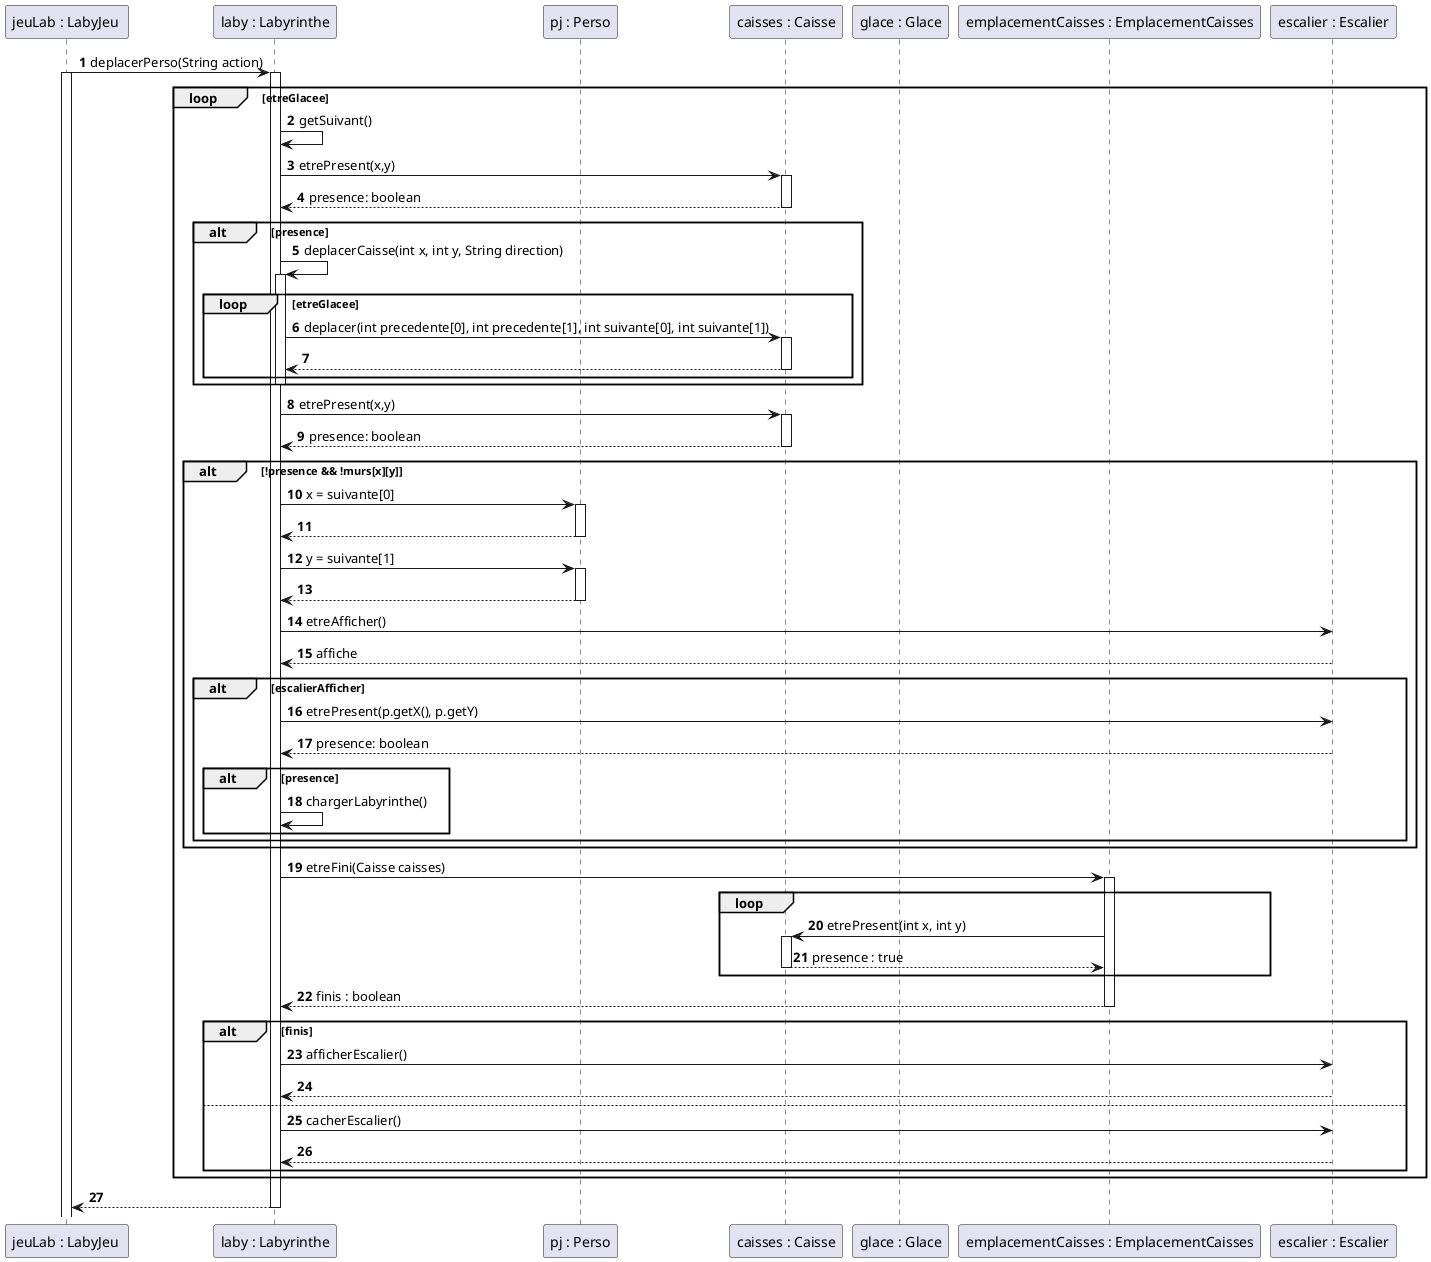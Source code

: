 @startuml
'https://plantuml.com/sequence-diagram
participant "jeuLab : LabyJeu " as lj
participant "laby : Labyrinthe" as l
participant "pj : Perso" as p
participant "caisses : Caisse" as c
participant "glace : Glace" as g
participant "emplacementCaisses : EmplacementCaisses" as ep
participant "escalier : Escalier" as e

autonumber

lj -> l : deplacerPerso(String action)
activate lj
activate l
loop etreGlacee
    l -> l : getSuivant()
    l -> c : etrePresent(x,y)
    activate c
    l <-- c : presence: boolean
    deactivate c


    alt presence
        l -> l : deplacerCaisse(int x, int y, String direction)
        activate l
        loop etreGlacee
            l -> c : deplacer(int precedente[0], int precedente[1], int suivante[0], int suivante[1])
            activate c
            l <-- c
            deactivate c
        end
        deactivate l

    end
    l -> c : etrePresent(x,y)
    activate c
    l <-- c : presence: boolean
    deactivate c

    alt !presence && !murs[x][y]

        l -> p : x = suivante[0]
        activate p
        l <-- p
        deactivate p
        l -> p : y = suivante[1]
        activate p
        l <-- p
        deactivate p
        l -> e: etreAfficher()
        l <-- e: affiche
        alt escalierAfficher
            l -> e : etrePresent(p.getX(), p.getY)
            l <-- e : presence: boolean
            alt presence
                    l -> l: chargerLabyrinthe()
            end
        end
    end


    l -> ep : etreFini(Caisse caisses)
        activate ep
        loop
        ep -> c : etrePresent(int x, int y)
        activate c
        ep <-- c : presence : true
        deactivate c
        end
    l <-- ep : finis : boolean
    deactivate ep

    alt finis
        l -> e: afficherEscalier()
        l <-- e
    else
        l ->e: cacherEscalier()
        l <-- e
    end
end
lj <-- l
deactivate l





@enduml
